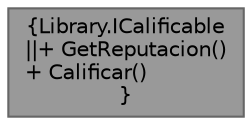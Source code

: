 digraph "Library.ICalificable"
{
 // INTERACTIVE_SVG=YES
 // LATEX_PDF_SIZE
  bgcolor="transparent";
  edge [fontname=Helvetica,fontsize=10,labelfontname=Helvetica,labelfontsize=10];
  node [fontname=Helvetica,fontsize=10,shape=box,height=0.2,width=0.4];
  Node1 [label="{Library.ICalificable\n||+ GetReputacion()\l+ Calificar()\l}",height=0.2,width=0.4,color="gray40", fillcolor="grey60", style="filled", fontcolor="black",tooltip="Interfaz para calificar entre Trabajador/es y Empleador/es"];
}
